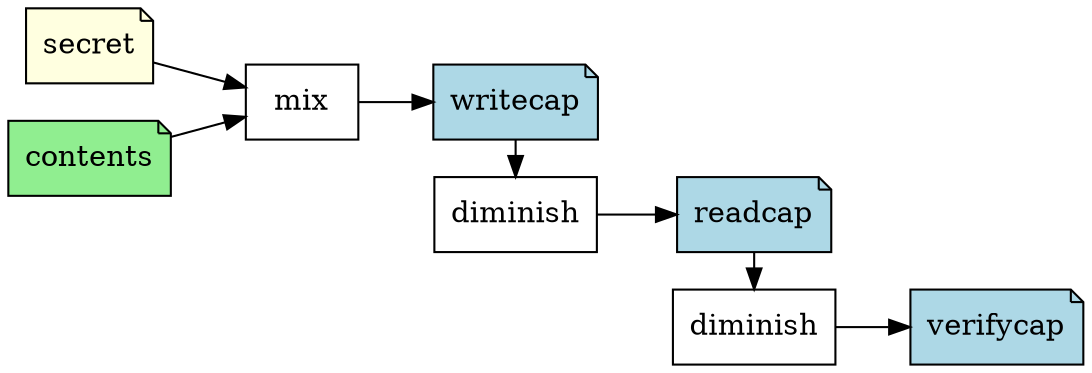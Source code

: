 digraph {
        graph [rankdir=LR, fontname="Helvetica", fontsize=14, bgcolor=transparent];
        
        secret [shape="note", style="filled", fillcolor="lightyellow"];        
        contents [shape="note", style="filled", fillcolor="lightgreen"];

        mix [shape="box", style="filled", fillcolor="white"];        

        subgraph {
                rank=same;
                
                rw [label="writecap", shape="note", style="filled", fillcolor="lightblue"];
                diminish1 [label="diminish", shape="box", style="filled", fillcolor="white"];
        }

        subgraph {
                rank=same;
                
                r [label="readcap", shape="note", style="filled", fillcolor="lightblue"];                
                diminish2 [label="diminish", shape="box", style="filled", fillcolor="white"];
        }        
        
        v [label="verifycap", shape="note", style="filled", fillcolor="lightblue"];
        
        secret -> mix;
        contents -> mix;

        mix -> rw -> diminish1 -> r -> diminish2 -> v;
}
